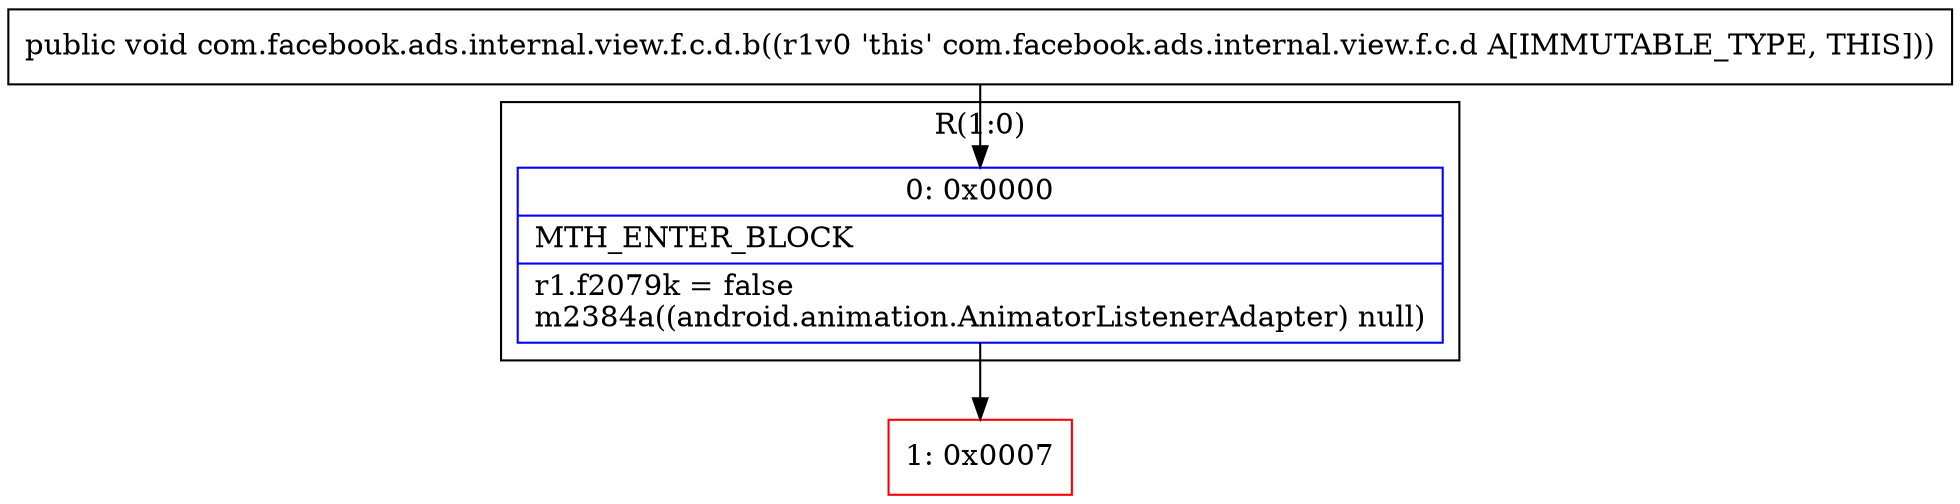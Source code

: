 digraph "CFG forcom.facebook.ads.internal.view.f.c.d.b()V" {
subgraph cluster_Region_1783744320 {
label = "R(1:0)";
node [shape=record,color=blue];
Node_0 [shape=record,label="{0\:\ 0x0000|MTH_ENTER_BLOCK\l|r1.f2079k = false\lm2384a((android.animation.AnimatorListenerAdapter) null)\l}"];
}
Node_1 [shape=record,color=red,label="{1\:\ 0x0007}"];
MethodNode[shape=record,label="{public void com.facebook.ads.internal.view.f.c.d.b((r1v0 'this' com.facebook.ads.internal.view.f.c.d A[IMMUTABLE_TYPE, THIS])) }"];
MethodNode -> Node_0;
Node_0 -> Node_1;
}

